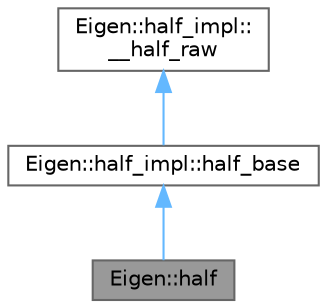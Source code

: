 digraph "Eigen::half"
{
 // LATEX_PDF_SIZE
  bgcolor="transparent";
  edge [fontname=Helvetica,fontsize=10,labelfontname=Helvetica,labelfontsize=10];
  node [fontname=Helvetica,fontsize=10,shape=box,height=0.2,width=0.4];
  Node1 [id="Node000001",label="Eigen::half",height=0.2,width=0.4,color="gray40", fillcolor="grey60", style="filled", fontcolor="black",tooltip=" "];
  Node2 -> Node1 [id="edge3_Node000001_Node000002",dir="back",color="steelblue1",style="solid",tooltip=" "];
  Node2 [id="Node000002",label="Eigen::half_impl::half_base",height=0.2,width=0.4,color="gray40", fillcolor="white", style="filled",URL="$struct_eigen_1_1half__impl_1_1half__base.html",tooltip=" "];
  Node3 -> Node2 [id="edge4_Node000002_Node000003",dir="back",color="steelblue1",style="solid",tooltip=" "];
  Node3 [id="Node000003",label="Eigen::half_impl::\l__half_raw",height=0.2,width=0.4,color="gray40", fillcolor="white", style="filled",URL="$struct_eigen_1_1half__impl_1_1____half__raw.html",tooltip=" "];
}

